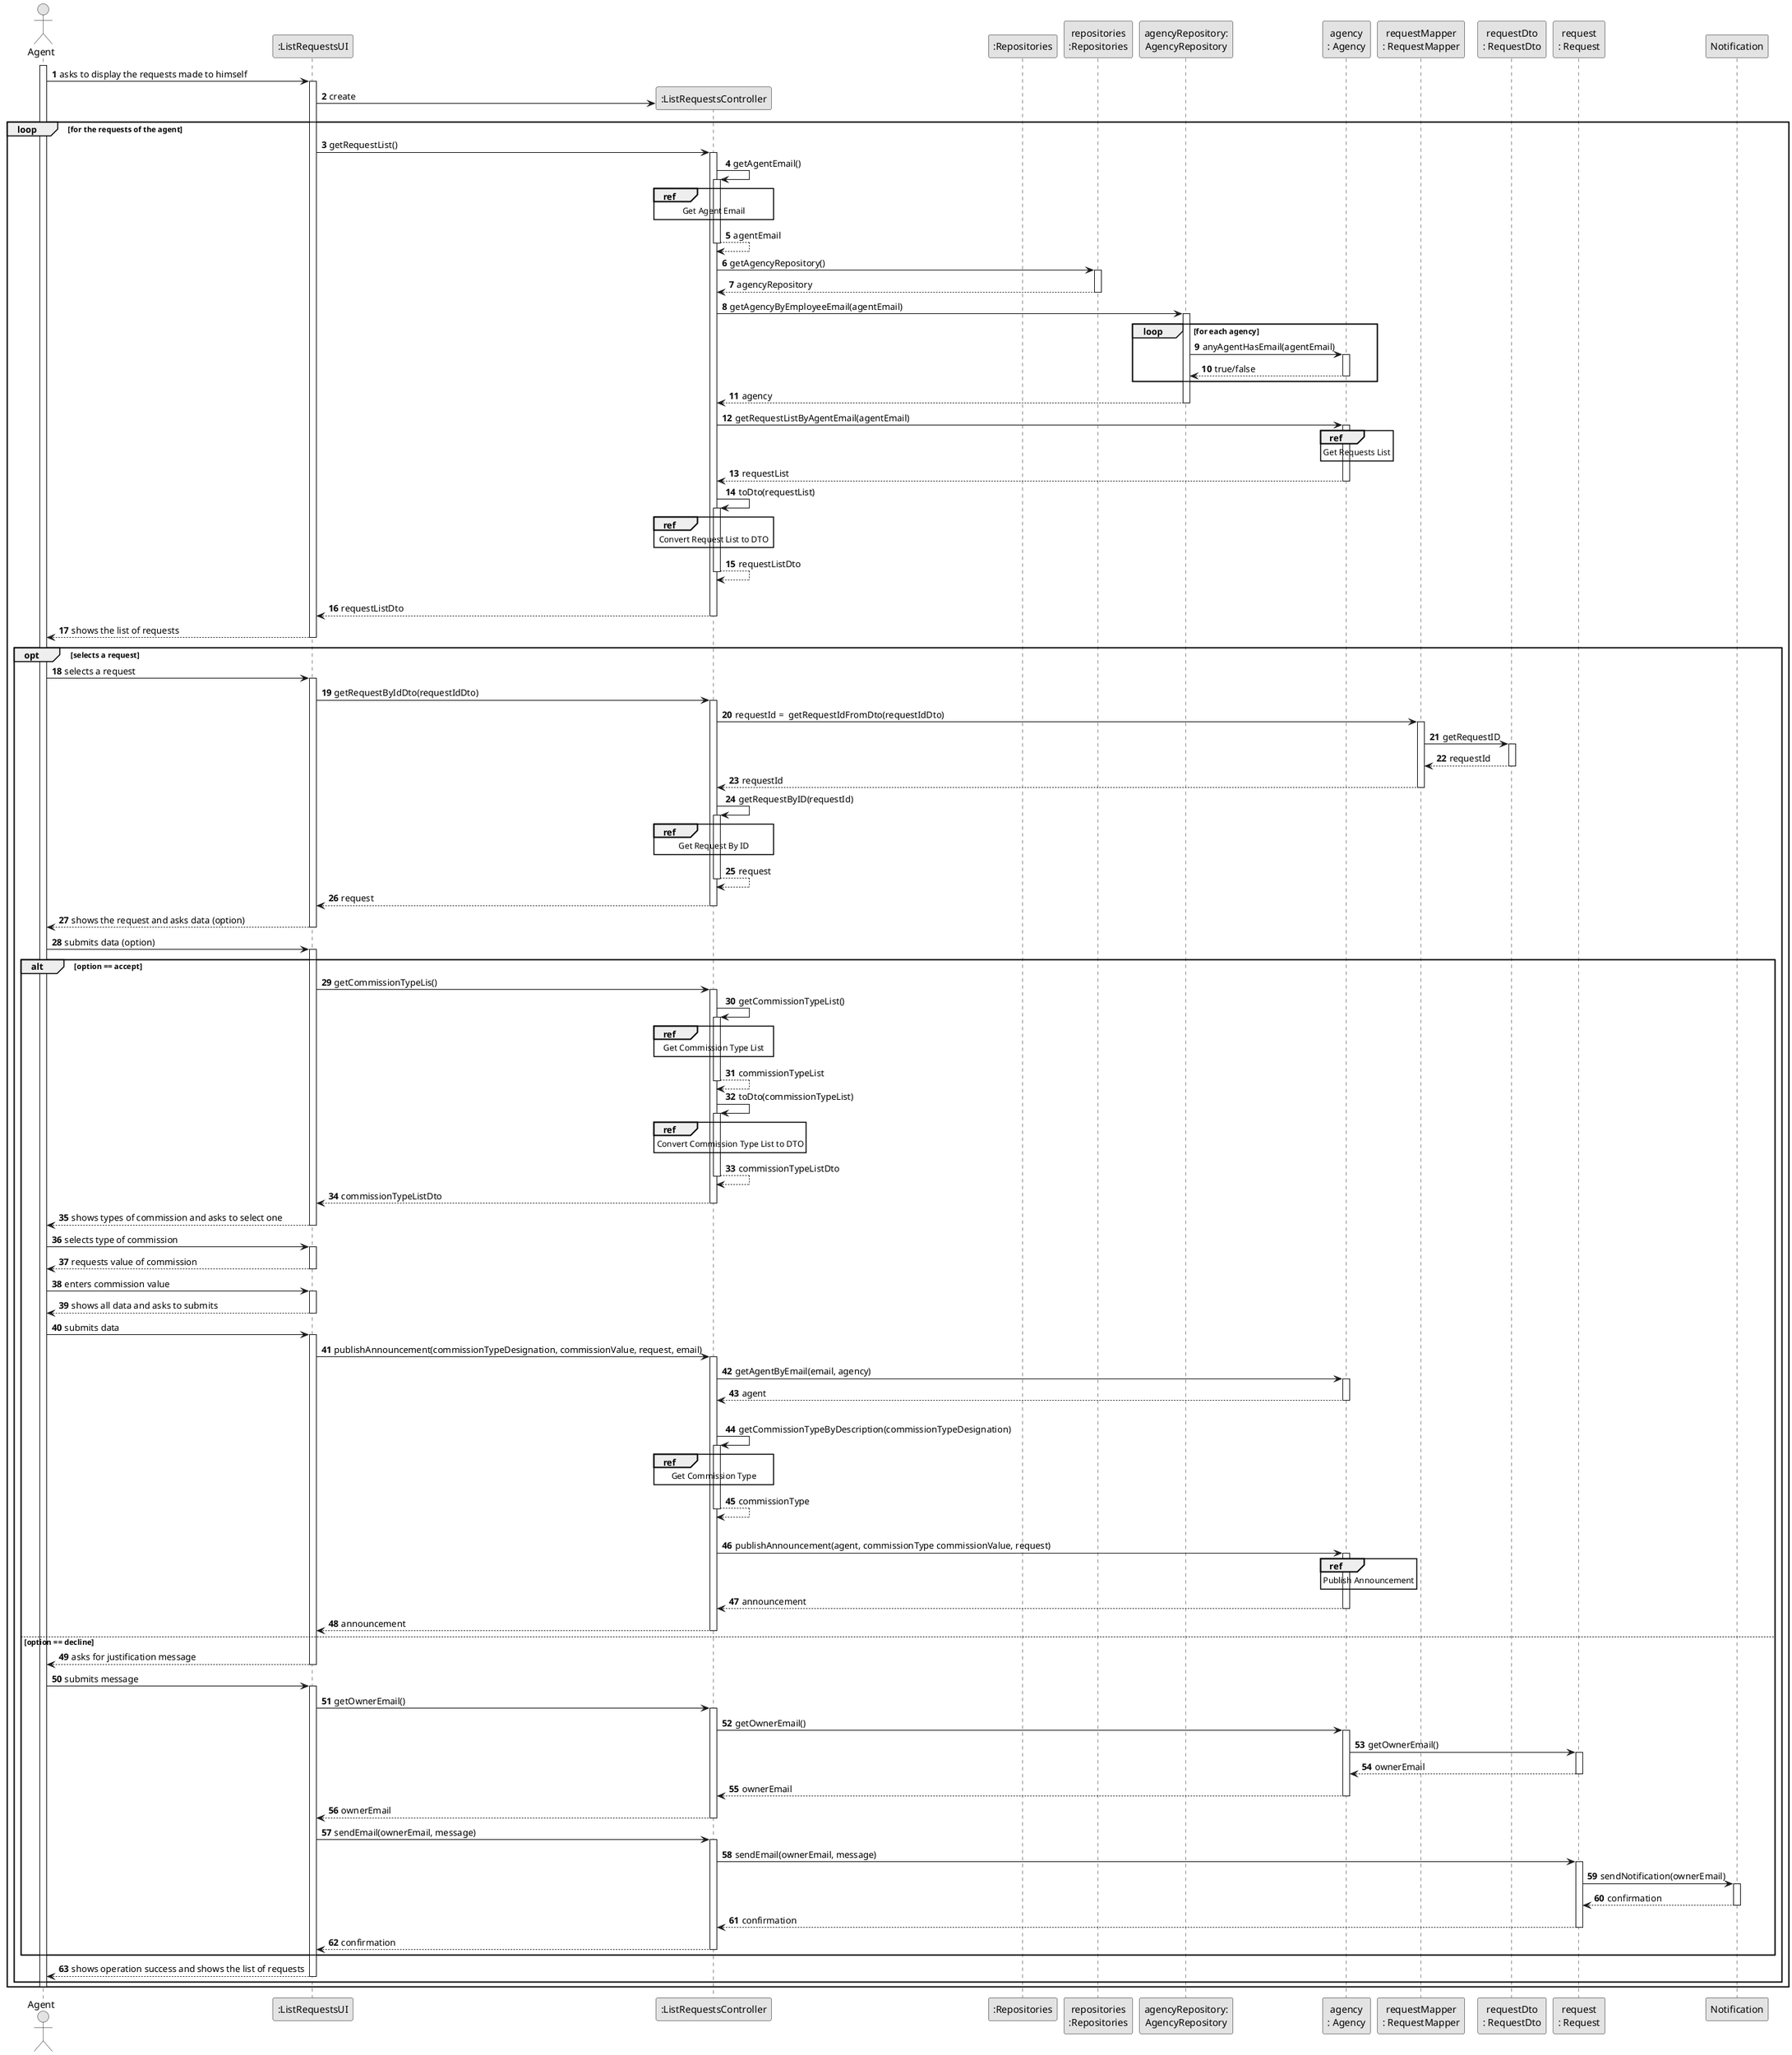 @startuml
skinparam monochrome true
skinparam packageStyle rectangle
skinparam shadowing false

autonumber

'hide footbox
actor "Agent" as ADM
participant ":ListRequestsUI" as UI
participant ":ListRequestsController" as CTRL
participant ":Repositories" as RepositorySingleton
participant "repositories\n:Repositories" as PLAT
participant "agencyRepository:\nAgencyRepository" as AgencyRepository
participant "agency\n: Agency" as AGENCY
'participant "requestList\n: RequestList" as ReqList
participant "requestMapper\n: RequestMapper" as ReqMapper
participant "requestDto\n: RequestDto" as ReqDto
participant "request\n: Request" as REQUEST

activate ADM

        ADM -> UI : asks to display the requests made to himself

        activate UI

            UI -> CTRL** : create

    loop for the requests of the agent

    UI -> CTRL : getRequestList()
    activate CTRL

        CTRL -> CTRL : getAgentEmail()
        activate CTRL

        ref over CTRL
            Get Agent Email
        end ref

         CTRL --> CTRL : agentEmail
         deactivate CTRL

        CTRL -> PLAT : getAgencyRepository()
        activate PLAT

            PLAT --> CTRL: agencyRepository
        deactivate PLAT

        CTRL -> AgencyRepository : getAgencyByEmployeeEmail(agentEmail)
        activate AgencyRepository

        loop for each agency
             AgencyRepository -> AGENCY : anyAgentHasEmail(agentEmail)
             activate AGENCY

              AGENCY --> AgencyRepository : true/false
             deactivate AGENCY
        end

        AgencyRepository --> CTRL : agency
        deactivate AgencyRepository

        CTRL -> AGENCY : getRequestListByAgentEmail(agentEmail)
        activate AGENCY

        ref over AGENCY
        Get Requests List
        end ref


        AGENCY --> CTRL : requestList
        deactivate AGENCY


        CTRL -> CTRL : toDto(requestList)
        activate CTRL

        ref over CTRL
        Convert Request List to DTO
        end ref

        CTRL --> CTRL : requestListDto
        deactivate CTRL

        |||

        CTRL --> UI : requestListDto
    deactivate CTRL

    UI --> ADM : shows the list of requests
    deactivate UI


    opt selects a request

    ADM -> UI : selects a request
    activate UI

    UI -> CTRL : getRequestByIdDto(requestIdDto)
    activate CTRL

    CTRL -> ReqMapper : requestId =  getRequestIdFromDto(requestIdDto)
    activate ReqMapper

    ReqMapper -> ReqDto : getRequestID
    activate ReqDto

    ReqDto --> ReqMapper : requestId
    deactivate ReqDto

    ReqMapper --> CTRL : requestId
    deactivate ReqMapper

    CTRL -> CTRL : getRequestByID(requestId)
    activate CTRL

    ref over CTRL
    Get Request By ID
    end ref

    CTRL --> CTRL : request
    deactivate CTRL


    CTRL --> UI : request
    deactivate CTRL


    UI --> ADM : shows the request and asks data (option)
    deactivate UI

    ADM -> UI : submits data (option)
    activate UI

    alt option == accept

          UI -> CTRL : getCommissionTypeLis()
          activate CTRL

          CTRL -> CTRL : getCommissionTypeList()
          activate CTRL

            ref over CTRL
            Get Commission Type List
            end ref

            CTRL --> CTRL : commissionTypeList
            deactivate CTRL

                CTRL -> CTRL : toDto(commissionTypeList)
                activate CTRL

                ref over CTRL
                Convert Commission Type List to DTO
                end ref

                CTRL --> CTRL : commissionTypeListDto
                deactivate CTRL


              CTRL --> UI : commissionTypeListDto
              deactivate CTRL

            UI --> ADM : shows types of commission and asks to select one
            deactivate UI

            ADM -> UI : selects type of commission
            activate UI

            UI --> ADM : requests value of commission
            deactivate UI

            ADM -> UI : enters commission value
            activate UI

            UI --> ADM : shows all data and asks to submits
            deactivate UI

            ADM -> UI : submits data
            activate UI

            UI -> CTRL : publishAnnouncement(commissionTypeDesignation, commissionValue, request, email)
            activate CTRL


            CTRL -> AGENCY: getAgentByEmail(email, agency)
            activate AGENCY

            AGENCY --> CTRL : agent
            deactivate AGENCY
            |||

            CTRL -> CTRL : getCommissionTypeByDescription(commissionTypeDesignation)
            activate CTRL
                ref over CTRL
                Get Commission Type
                end ref
            CTRL --> CTRL : commissionType
            deactivate CTRL
             |||

                CTRL -> AGENCY: publishAnnouncement(agent, commissionType commissionValue, request)

                    ref over AGENCY
                        Publish Announcement
                    end ref

                    activate AGENCY

                AGENCY --> CTRL: announcement
                deactivate AGENCY

                CTRL --> UI: announcement
                deactivate CTRL

    else option == decline

            UI --> ADM : asks for justification message
            deactivate UI

            ADM -> UI : submits message
            activate UI

            UI -> CTRL : getOwnerEmail()
            activate CTRL

            CTRL -> AGENCY : getOwnerEmail()
            activate AGENCY

            AGENCY -> REQUEST : getOwnerEmail()
            activate REQUEST

            REQUEST --> AGENCY : ownerEmail
            deactivate REQUEST

            AGENCY --> CTRL : ownerEmail
            deactivate AGENCY

            CTRL --> UI : ownerEmail
            deactivate CTRL

            UI -> CTRL : sendEmail(ownerEmail, message)
            activate CTRL

            CTRL -> REQUEST : sendEmail(ownerEmail, message)
            activate REQUEST

            REQUEST -> Notification : sendNotification(ownerEmail)
            activate Notification

            Notification --> REQUEST : confirmation
            deactivate Notification

            REQUEST --> CTRL : confirmation
            deactivate REQUEST

            CTRL --> UI : confirmation
            deactivate CTRL

    end


    UI --> ADM : shows operation success and shows the list of requests
    deactivate UI
    end

deactivate ADM

end

@enduml
